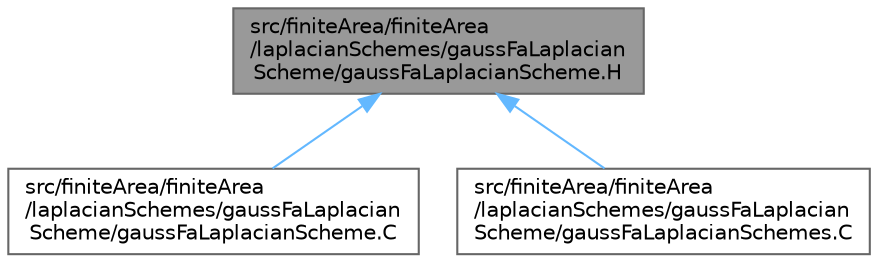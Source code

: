 digraph "src/finiteArea/finiteArea/laplacianSchemes/gaussFaLaplacianScheme/gaussFaLaplacianScheme.H"
{
 // LATEX_PDF_SIZE
  bgcolor="transparent";
  edge [fontname=Helvetica,fontsize=10,labelfontname=Helvetica,labelfontsize=10];
  node [fontname=Helvetica,fontsize=10,shape=box,height=0.2,width=0.4];
  Node1 [id="Node000001",label="src/finiteArea/finiteArea\l/laplacianSchemes/gaussFaLaplacian\lScheme/gaussFaLaplacianScheme.H",height=0.2,width=0.4,color="gray40", fillcolor="grey60", style="filled", fontcolor="black",tooltip=" "];
  Node1 -> Node2 [id="edge1_Node000001_Node000002",dir="back",color="steelblue1",style="solid",tooltip=" "];
  Node2 [id="Node000002",label="src/finiteArea/finiteArea\l/laplacianSchemes/gaussFaLaplacian\lScheme/gaussFaLaplacianScheme.C",height=0.2,width=0.4,color="grey40", fillcolor="white", style="filled",URL="$gaussFaLaplacianScheme_8C.html",tooltip=" "];
  Node1 -> Node3 [id="edge2_Node000001_Node000003",dir="back",color="steelblue1",style="solid",tooltip=" "];
  Node3 [id="Node000003",label="src/finiteArea/finiteArea\l/laplacianSchemes/gaussFaLaplacian\lScheme/gaussFaLaplacianSchemes.C",height=0.2,width=0.4,color="grey40", fillcolor="white", style="filled",URL="$gaussFaLaplacianSchemes_8C.html",tooltip=" "];
}
